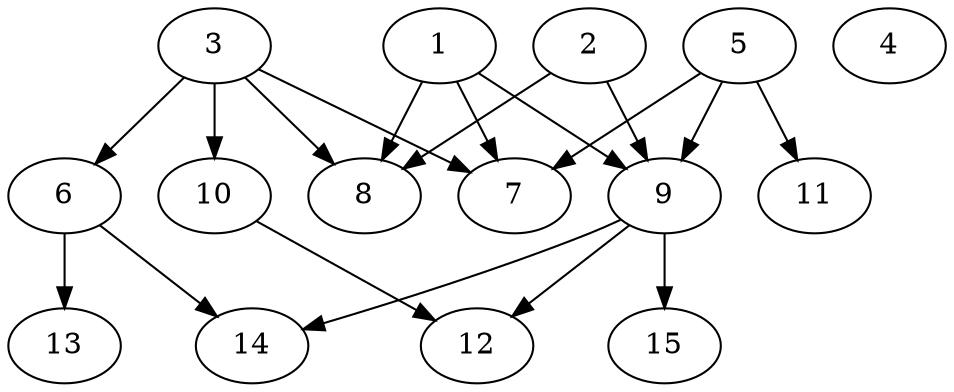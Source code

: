 // DAG automatically generated by daggen at Thu Oct  3 13:59:27 2019
// ./daggen --dot -n 15 --ccr 0.5 --fat 0.7 --regular 0.9 --density 0.5 --mindata 5242880 --maxdata 52428800 
digraph G {
  1 [size="25219072", alpha="0.12", expect_size="12609536"] 
  1 -> 7 [size ="12609536"]
  1 -> 8 [size ="12609536"]
  1 -> 9 [size ="12609536"]
  2 [size="103374848", alpha="0.15", expect_size="51687424"] 
  2 -> 8 [size ="51687424"]
  2 -> 9 [size ="51687424"]
  3 [size="72634368", alpha="0.02", expect_size="36317184"] 
  3 -> 6 [size ="36317184"]
  3 -> 7 [size ="36317184"]
  3 -> 8 [size ="36317184"]
  3 -> 10 [size ="36317184"]
  4 [size="34201600", alpha="0.12", expect_size="17100800"] 
  5 [size="71194624", alpha="0.12", expect_size="35597312"] 
  5 -> 7 [size ="35597312"]
  5 -> 9 [size ="35597312"]
  5 -> 11 [size ="35597312"]
  6 [size="71282688", alpha="0.12", expect_size="35641344"] 
  6 -> 13 [size ="35641344"]
  6 -> 14 [size ="35641344"]
  7 [size="60272640", alpha="0.01", expect_size="30136320"] 
  8 [size="100333568", alpha="0.11", expect_size="50166784"] 
  9 [size="45936640", alpha="0.10", expect_size="22968320"] 
  9 -> 12 [size ="22968320"]
  9 -> 14 [size ="22968320"]
  9 -> 15 [size ="22968320"]
  10 [size="104278016", alpha="0.09", expect_size="52139008"] 
  10 -> 12 [size ="52139008"]
  11 [size="32010240", alpha="0.03", expect_size="16005120"] 
  12 [size="89409536", alpha="0.12", expect_size="44704768"] 
  13 [size="65495040", alpha="0.09", expect_size="32747520"] 
  14 [size="72900608", alpha="0.18", expect_size="36450304"] 
  15 [size="36503552", alpha="0.05", expect_size="18251776"] 
}
